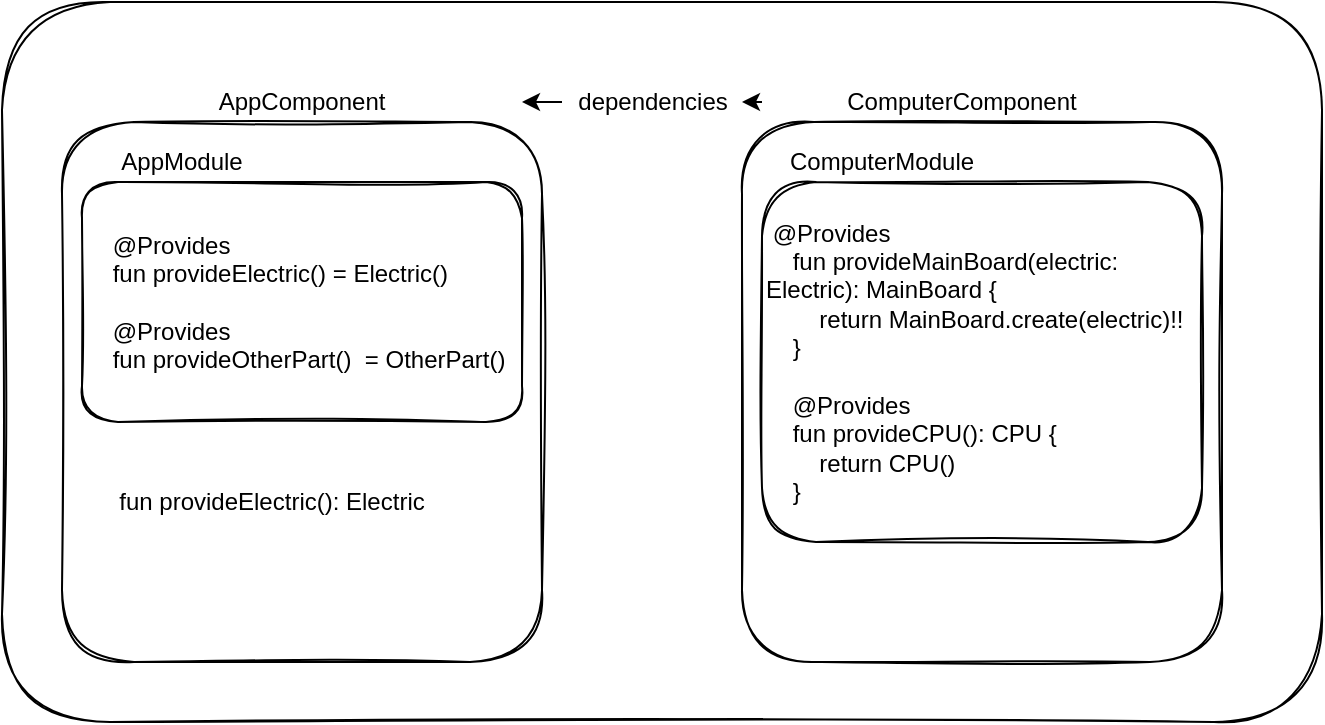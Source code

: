 <mxfile version="14.4.3" type="device"><diagram id="cqtCx8kQ93EsXCmmVPin" name="第 1 页"><mxGraphModel dx="946" dy="631" grid="1" gridSize="10" guides="1" tooltips="1" connect="1" arrows="1" fold="1" page="1" pageScale="1" pageWidth="827" pageHeight="1169" math="0" shadow="0"><root><mxCell id="0"/><mxCell id="1" parent="0"/><mxCell id="4tcSpHNeTuy2h9dfQFrP-14" value="" style="rounded=1;whiteSpace=wrap;html=1;align=left;sketch=1;" vertex="1" parent="1"><mxGeometry x="70" y="110" width="660" height="360" as="geometry"/></mxCell><mxCell id="U-Wu1JF-1IDR2fjil0uT-1" value="" style="rounded=1;whiteSpace=wrap;html=1;align=left;sketch=1;" parent="1" vertex="1"><mxGeometry x="100" y="170" width="240" height="270" as="geometry"/></mxCell><mxCell id="U-Wu1JF-1IDR2fjil0uT-2" value="AppComponent" style="text;html=1;strokeColor=none;fillColor=none;align=center;verticalAlign=middle;whiteSpace=wrap;rounded=0;" parent="1" vertex="1"><mxGeometry x="200" y="150" width="40" height="20" as="geometry"/></mxCell><mxCell id="U-Wu1JF-1IDR2fjil0uT-4" value="&lt;div&gt;&amp;nbsp; &amp;nbsp; @Provides&lt;/div&gt;&lt;div&gt;&amp;nbsp; &amp;nbsp; fun provideElectric() = Electric()&lt;/div&gt;&lt;div&gt;&lt;br&gt;&lt;/div&gt;&lt;div&gt;&amp;nbsp; &amp;nbsp; @Provides&lt;/div&gt;&lt;div&gt;&amp;nbsp; &amp;nbsp; fun provideOtherPart()&amp;nbsp; = OtherPart()&lt;/div&gt;" style="rounded=1;whiteSpace=wrap;html=1;align=left;sketch=1;" parent="1" vertex="1"><mxGeometry x="110" y="200" width="220" height="120" as="geometry"/></mxCell><mxCell id="U-Wu1JF-1IDR2fjil0uT-5" value="AppModule" style="text;html=1;strokeColor=none;fillColor=none;align=center;verticalAlign=middle;whiteSpace=wrap;rounded=0;" parent="1" vertex="1"><mxGeometry x="140" y="180" width="40" height="20" as="geometry"/></mxCell><mxCell id="4tcSpHNeTuy2h9dfQFrP-2" value="" style="rounded=1;whiteSpace=wrap;html=1;align=left;sketch=1;" vertex="1" parent="1"><mxGeometry x="440" y="170" width="240" height="270" as="geometry"/></mxCell><mxCell id="4tcSpHNeTuy2h9dfQFrP-3" value="&lt;div&gt;&amp;nbsp;@Provides&lt;/div&gt;&lt;div&gt;&amp;nbsp; &amp;nbsp; fun provideMainBoard(electric: Electric): MainBoard {&lt;/div&gt;&lt;div&gt;&amp;nbsp; &amp;nbsp; &amp;nbsp; &amp;nbsp; return MainBoard.create(electric)!!&lt;/div&gt;&lt;div&gt;&amp;nbsp; &amp;nbsp; }&lt;/div&gt;&lt;div&gt;&lt;br&gt;&lt;/div&gt;&lt;div&gt;&amp;nbsp; &amp;nbsp; @Provides&lt;/div&gt;&lt;div&gt;&amp;nbsp; &amp;nbsp; fun provideCPU(): CPU {&lt;/div&gt;&lt;div&gt;&amp;nbsp; &amp;nbsp; &amp;nbsp; &amp;nbsp; return CPU()&lt;/div&gt;&lt;div&gt;&amp;nbsp; &amp;nbsp; }&lt;/div&gt;" style="rounded=1;whiteSpace=wrap;html=1;align=left;sketch=1;" vertex="1" parent="1"><mxGeometry x="450" y="200" width="220" height="180" as="geometry"/></mxCell><mxCell id="4tcSpHNeTuy2h9dfQFrP-5" value="fun provideElectric(): Electric" style="text;html=1;strokeColor=none;fillColor=none;align=center;verticalAlign=middle;whiteSpace=wrap;rounded=0;" vertex="1" parent="1"><mxGeometry x="110" y="350" width="190" height="20" as="geometry"/></mxCell><mxCell id="4tcSpHNeTuy2h9dfQFrP-7" value="ComputerModule" style="text;html=1;strokeColor=none;fillColor=none;align=center;verticalAlign=middle;whiteSpace=wrap;rounded=0;" vertex="1" parent="1"><mxGeometry x="490" y="180" width="40" height="20" as="geometry"/></mxCell><mxCell id="4tcSpHNeTuy2h9dfQFrP-8" value="ComputerComponent" style="text;html=1;strokeColor=none;fillColor=none;align=center;verticalAlign=middle;whiteSpace=wrap;rounded=0;" vertex="1" parent="1"><mxGeometry x="530" y="150" width="40" height="20" as="geometry"/></mxCell><mxCell id="4tcSpHNeTuy2h9dfQFrP-9" style="edgeStyle=orthogonalEdgeStyle;rounded=0;orthogonalLoop=1;jettySize=auto;html=1;exitX=0.5;exitY=1;exitDx=0;exitDy=0;" edge="1" parent="1" source="4tcSpHNeTuy2h9dfQFrP-2" target="4tcSpHNeTuy2h9dfQFrP-2"><mxGeometry relative="1" as="geometry"/></mxCell><mxCell id="4tcSpHNeTuy2h9dfQFrP-10" value="" style="endArrow=classic;html=1;" edge="1" parent="1" source="4tcSpHNeTuy2h9dfQFrP-11"><mxGeometry width="50" height="50" relative="1" as="geometry"><mxPoint x="450" y="160" as="sourcePoint"/><mxPoint x="330" y="160" as="targetPoint"/></mxGeometry></mxCell><mxCell id="4tcSpHNeTuy2h9dfQFrP-11" value="dependencies" style="text;html=1;align=center;verticalAlign=middle;resizable=0;points=[];autosize=1;" vertex="1" parent="1"><mxGeometry x="350" y="150" width="90" height="20" as="geometry"/></mxCell><mxCell id="4tcSpHNeTuy2h9dfQFrP-13" value="" style="endArrow=classic;html=1;" edge="1" parent="1" target="4tcSpHNeTuy2h9dfQFrP-11"><mxGeometry width="50" height="50" relative="1" as="geometry"><mxPoint x="450" y="160" as="sourcePoint"/><mxPoint x="330" y="160" as="targetPoint"/></mxGeometry></mxCell></root></mxGraphModel></diagram></mxfile>